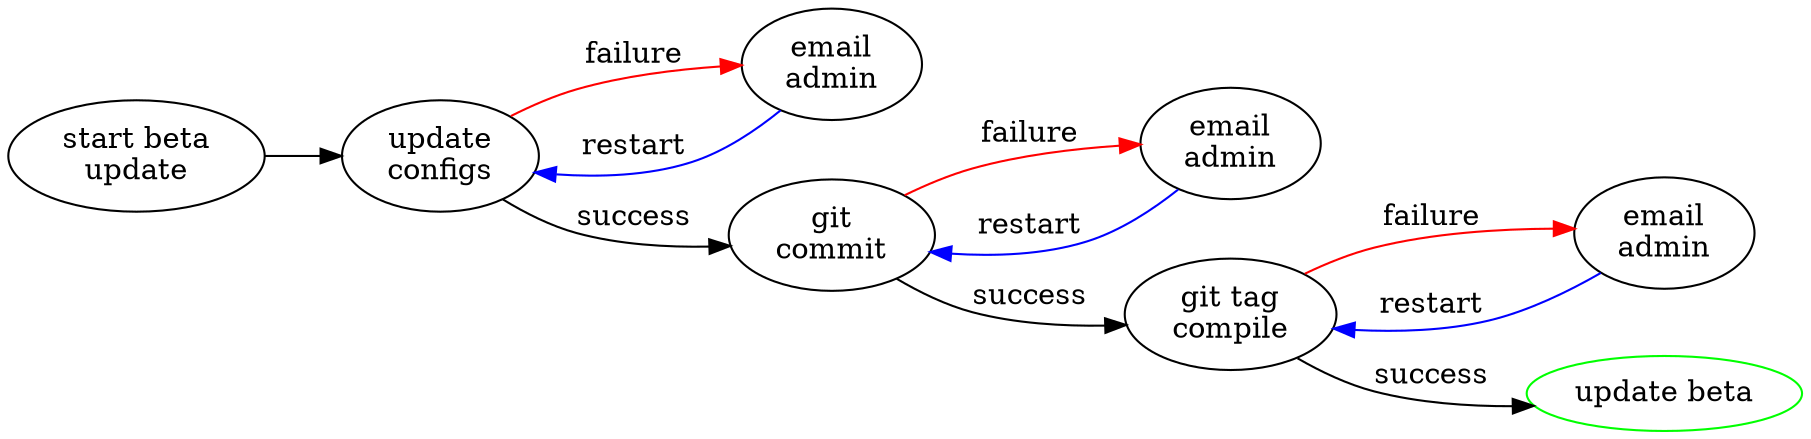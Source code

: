 digraph {
        rankdir=LR;

        init[label="start beta\nupdate"];
        init->c;

        // subgraph action_0 {
        //         a[label="db\ncreation"];
        //         af[label="email\nadmin"];
        //         a->af[label="failure", color="red"];
        //         af->a[label="\nrestart", color="blue"];
        // }

        // subgraph action_1 {
        //         b[label="git\nbranch"];
        //         bf[label="email\nadmin"];
        //         b->bf[label="failure", color="red"];
        //         bf->b[label="\nrestart", color="blue"];
        // }

        subgraph action_2 {
                c[label="update\nconfigs"];
                cf[label="email\nadmin"];
                c->cf[label="failure", color="red"];
                cf->c[label="\nrestart", color="blue"];
        }

        subgraph action_3 {
                d[label="git\ncommit"]
                df[label="email\nadmin"]
                d->df[label="failure", color="red"]
                df->d[label="\nrestart", color="blue"]
        }

        subgraph action_4 {
                e[label="git tag\ncompile"];
                ef[label="email\nadmin"];
                e->ef[label="failure", color="red"];
                ef->e[label="\nrestart", color="blue"];
        }

        // a->b[label="success"];
        // b->c[label="success"];
        c->d[label="success"];
        d->e[label="success"];
        f[label="update beta", color="green"];
        e->f[label="success"];
}